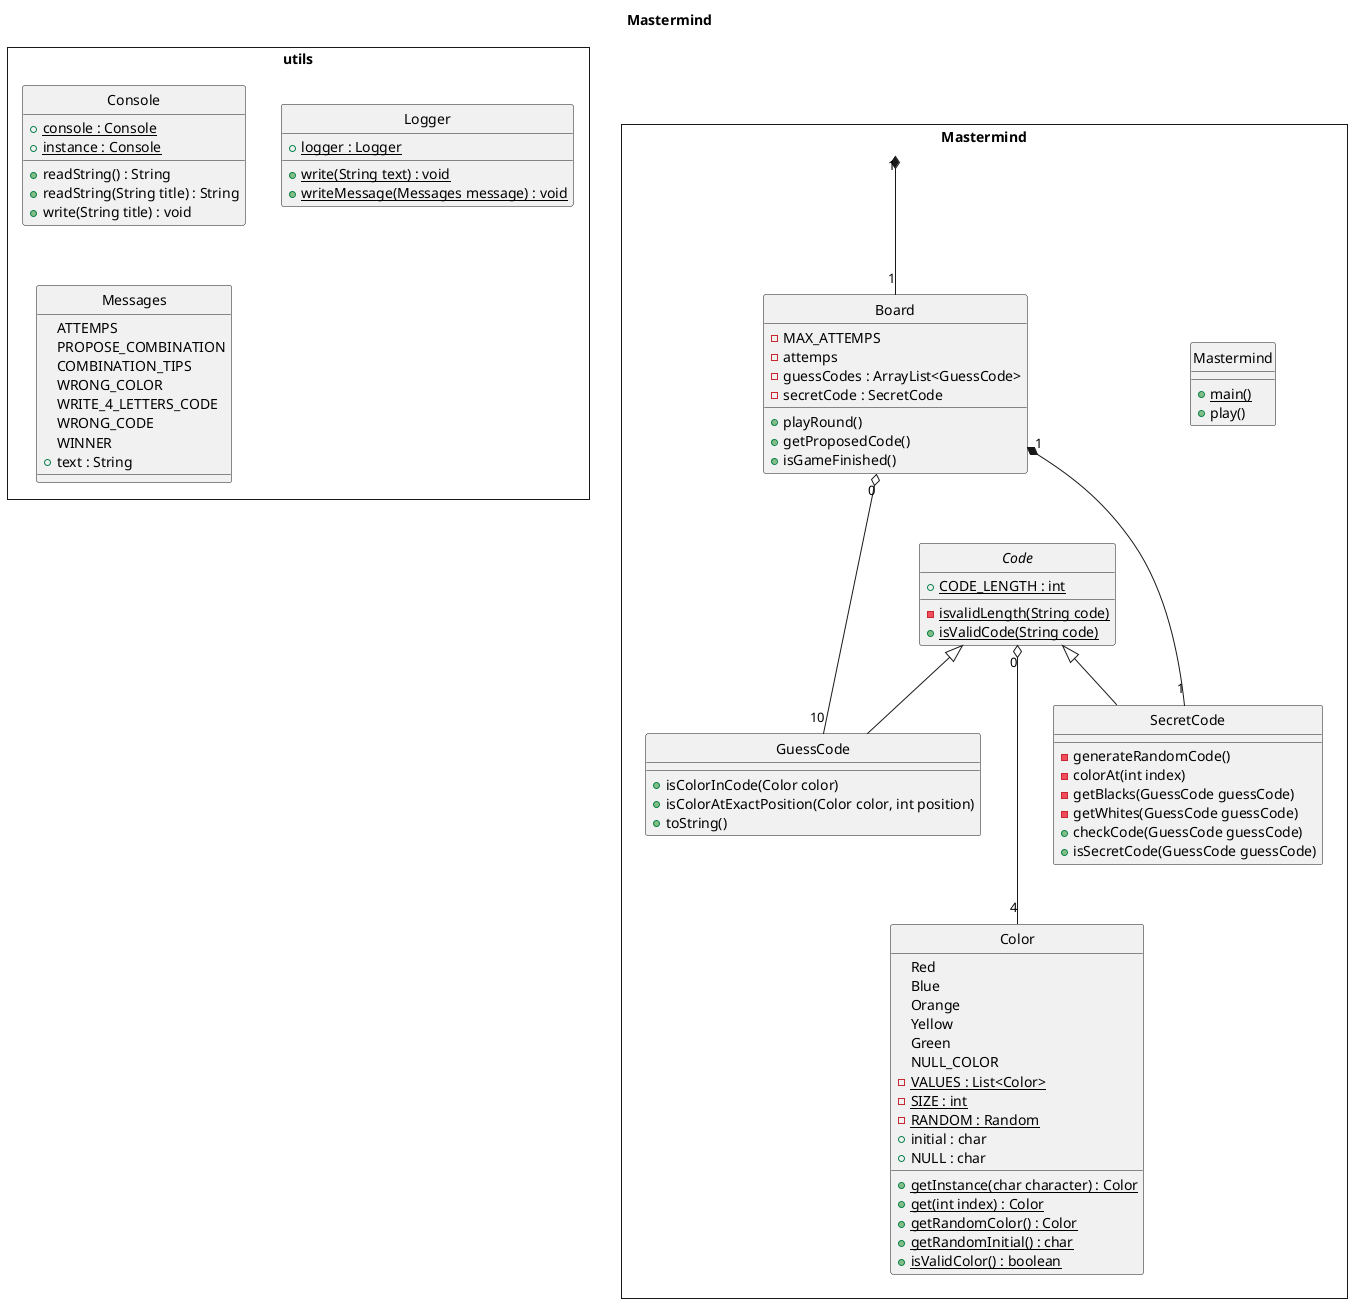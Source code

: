 @startuml Mastermind
skinparam Style strictuml

title Mastermind

package Mastermind <<Rectangle>> {
    class Mastermind {
        +{static}main()
        +play()
    }

    class Board {
        -MAX_ATTEMPS
        -attemps
        -guessCodes : ArrayList<GuessCode>
        -secretCode : SecretCode
        +playRound()
        +getProposedCode()
        +isGameFinished()
    }

    abstract class Code {
        +{static}CODE_LENGTH : int
        -{static}isvalidLength(String code)
        +{static}isValidCode(String code)
    }

    class SecretCode extends Code {
        -generateRandomCode()
        -colorAt(int index)
        -getBlacks(GuessCode guessCode)
        -getWhites(GuessCode guessCode)
        +checkCode(GuessCode guessCode)
        +isSecretCode(GuessCode guessCode)
    }

    class GuessCode extends Code{
        +isColorInCode(Color color)
        +isColorAtExactPosition(Color color, int position)
        +toString()
    }

    enum Color {
        Red
        Blue
        Orange
        Yellow
        Green
        NULL_COLOR
        -{static} VALUES : List<Color>
        -{static} SIZE : int
        -{static} RANDOM : Random
        +initial : char
        +NULL : char

        +{static}getInstance(char character) : Color
        +{static}get(int index) : Color
        +{static}getRandomColor() : Color
        +{static}getRandomInitial() : char
        +{static}isValidColor() : boolean
    }
}

package utils <<Rectangle>> {
    class Console {
        +{static}console : Console
        +{static}instance : Console
        +readString() : String
        +readString(String title) : String
        +write(String title) : void
    }

    class Logger {
        +{static}logger : Logger
        +{static}write(String text) : void
        +{static}writeMessage(Messages message) : void
    }

    enum Messages {
        ATTEMPS
        PROPOSE_COMBINATION
        COMBINATION_TIPS
        WRONG_COLOR
        WRITE_4_LETTERS_CODE
        WRONG_CODE
        WINNER
        +text : String
    }
}


Mastermind "1" *-- "1" Board

Board "1" *--- "1" SecretCode
Board "0" o--- "10" GuessCode
Code "0" o--- "4" Color

@enduml